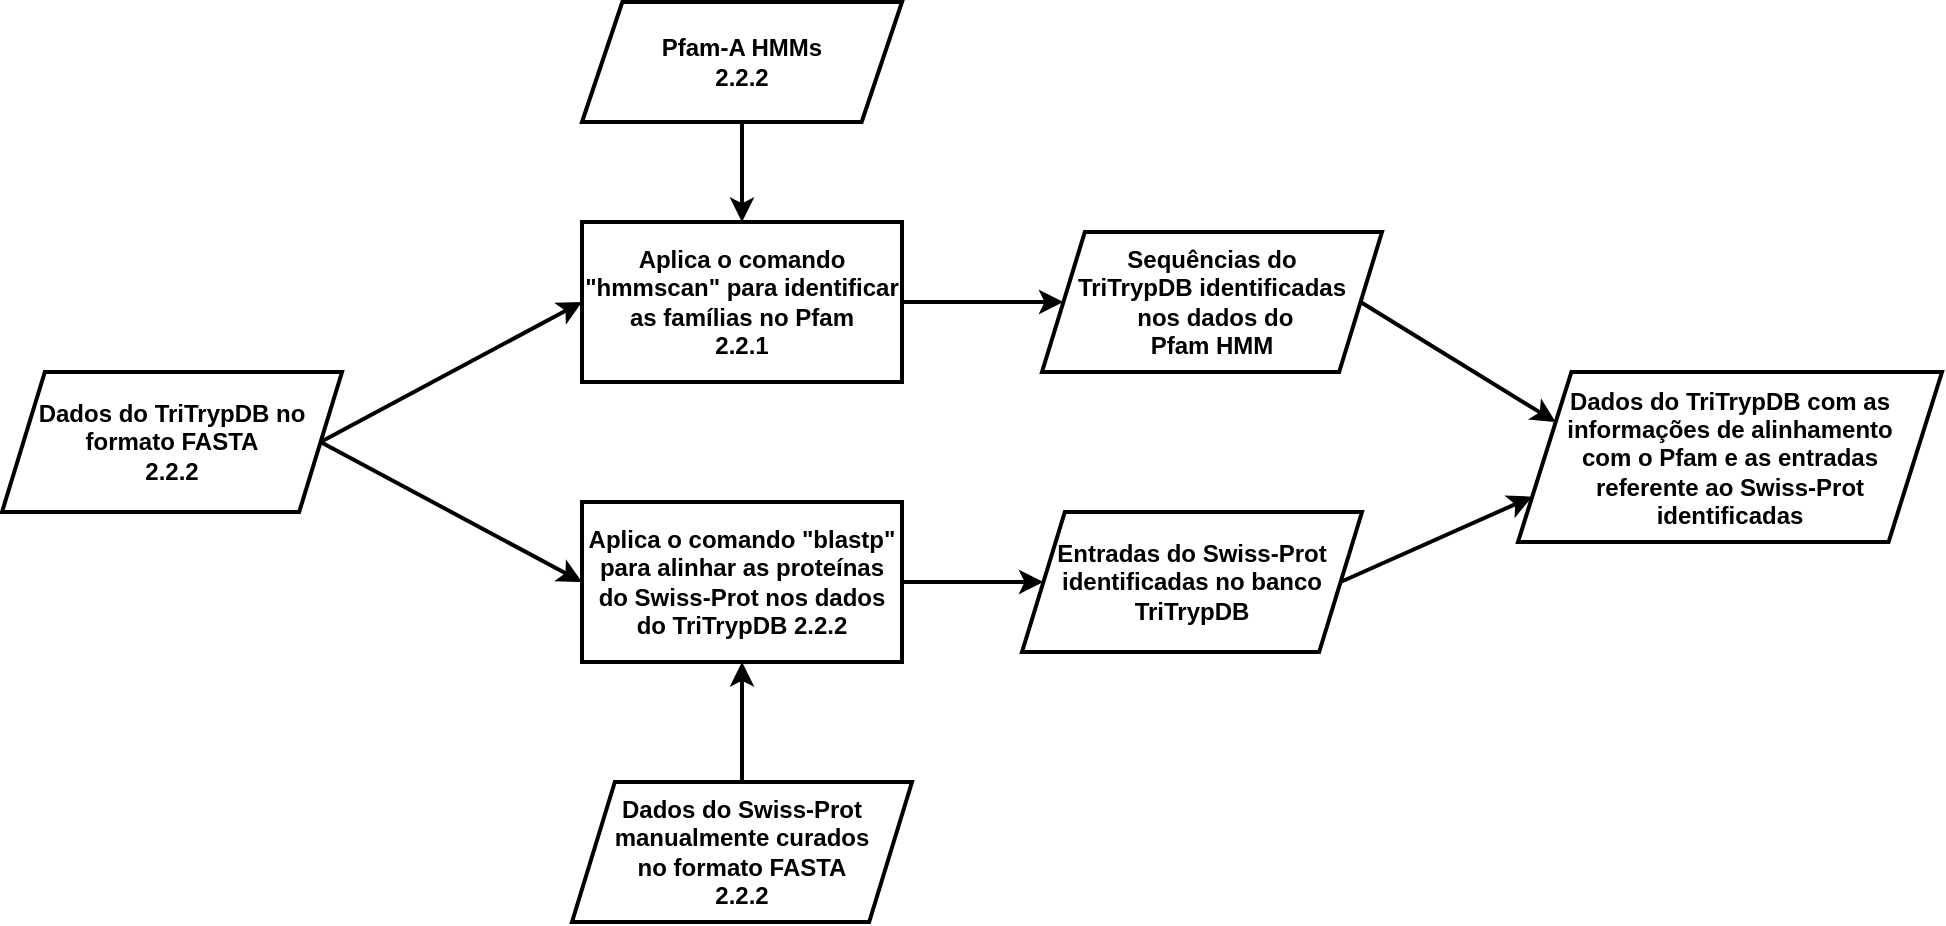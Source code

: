 <mxfile version="12.1.7" type="github" pages="1">
  <diagram id="9hCFB_BsOprCfilMQbIW" name="Page-1">
    <mxGraphModel dx="2382" dy="2127" grid="1" gridSize="10" guides="1" tooltips="1" connect="1" arrows="1" fold="1" page="0" pageScale="1" pageWidth="850" pageHeight="1100" math="0" shadow="0">
      <root>
        <mxCell id="0"/>
        <mxCell id="1" parent="0"/>
        <mxCell id="F-quMCV03kclnCfe2PoB-3" value="&lt;b&gt;Dados do TriTrypDB no formato FASTA&lt;br&gt;2.2.2&lt;br&gt;&lt;/b&gt;" style="shape=parallelogram;perimeter=parallelogramPerimeter;whiteSpace=wrap;html=1;strokeWidth=2;fillColor=#ffffff;fontSize=12;size=0.126;" vertex="1" parent="1">
          <mxGeometry x="-560" y="-925" width="170" height="70" as="geometry"/>
        </mxCell>
        <mxCell id="F-quMCV03kclnCfe2PoB-4" value="" style="endArrow=classic;html=1;fontSize=12;exitX=1;exitY=0.5;exitDx=0;exitDy=0;entryX=0;entryY=0.5;entryDx=0;entryDy=0;strokeWidth=2;" edge="1" parent="1" source="F-quMCV03kclnCfe2PoB-3" target="F-quMCV03kclnCfe2PoB-32">
          <mxGeometry width="50" height="50" relative="1" as="geometry">
            <mxPoint x="-520" y="-855" as="sourcePoint"/>
            <mxPoint x="-270" y="-965" as="targetPoint"/>
          </mxGeometry>
        </mxCell>
        <mxCell id="F-quMCV03kclnCfe2PoB-8" value="" style="endArrow=classic;html=1;fontSize=12;entryX=0;entryY=0.5;entryDx=0;entryDy=0;strokeWidth=2;exitX=1;exitY=0.5;exitDx=0;exitDy=0;" edge="1" parent="1" source="F-quMCV03kclnCfe2PoB-32" target="F-quMCV03kclnCfe2PoB-9">
          <mxGeometry width="50" height="50" relative="1" as="geometry">
            <mxPoint x="-19" y="-930" as="sourcePoint"/>
            <mxPoint x="60" y="-930" as="targetPoint"/>
          </mxGeometry>
        </mxCell>
        <mxCell id="F-quMCV03kclnCfe2PoB-9" value="&lt;b&gt;Sequências do&lt;br&gt;TriTrypDB identificadas&lt;br&gt;&amp;nbsp;nos dados do&lt;br&gt;Pfam HMM&lt;br&gt;&lt;/b&gt;" style="shape=parallelogram;perimeter=parallelogramPerimeter;whiteSpace=wrap;html=1;strokeWidth=2;fillColor=#ffffff;fontSize=12;size=0.126;" vertex="1" parent="1">
          <mxGeometry x="-40" y="-995" width="170" height="70" as="geometry"/>
        </mxCell>
        <mxCell id="F-quMCV03kclnCfe2PoB-13" value="&lt;b&gt;Pfam-A HMMs&lt;br&gt;2.2.2&lt;br&gt;&lt;/b&gt;" style="shape=parallelogram;perimeter=parallelogramPerimeter;whiteSpace=wrap;html=1;strokeWidth=2;fillColor=#ffffff;fontSize=12;size=0.126;" vertex="1" parent="1">
          <mxGeometry x="-270" y="-1110" width="160" height="60" as="geometry"/>
        </mxCell>
        <mxCell id="F-quMCV03kclnCfe2PoB-14" value="" style="endArrow=classic;html=1;strokeWidth=2;fontSize=12;exitX=0.5;exitY=1;exitDx=0;exitDy=0;" edge="1" parent="1" source="F-quMCV03kclnCfe2PoB-13" target="F-quMCV03kclnCfe2PoB-32">
          <mxGeometry width="50" height="50" relative="1" as="geometry">
            <mxPoint x="-70" y="-1105" as="sourcePoint"/>
            <mxPoint x="-200" y="-1070" as="targetPoint"/>
          </mxGeometry>
        </mxCell>
        <mxCell id="F-quMCV03kclnCfe2PoB-21" value="&lt;b&gt;Dados do Swiss-Prot manualmente curados&lt;br&gt;no formato FASTA&lt;br&gt;2.2.2&lt;br&gt;&lt;/b&gt;" style="shape=parallelogram;perimeter=parallelogramPerimeter;whiteSpace=wrap;html=1;strokeWidth=2;fillColor=#ffffff;fontSize=12;size=0.126;" vertex="1" parent="1">
          <mxGeometry x="-275" y="-720" width="170" height="70" as="geometry"/>
        </mxCell>
        <mxCell id="F-quMCV03kclnCfe2PoB-22" value="" style="endArrow=classic;html=1;fontSize=12;exitX=0.5;exitY=0;exitDx=0;exitDy=0;entryX=0.5;entryY=1;entryDx=0;entryDy=0;strokeWidth=2;" edge="1" parent="1" source="F-quMCV03kclnCfe2PoB-21" target="F-quMCV03kclnCfe2PoB-23">
          <mxGeometry width="50" height="50" relative="1" as="geometry">
            <mxPoint x="-359" y="-760" as="sourcePoint"/>
            <mxPoint x="-279.263" y="-760" as="targetPoint"/>
          </mxGeometry>
        </mxCell>
        <mxCell id="F-quMCV03kclnCfe2PoB-23" value="&lt;b&gt;Aplica o comando &quot;blastp&quot; para alinhar as proteínas&lt;br&gt;do Swiss-Prot nos dados do TriTrypDB 2.2.2&lt;br&gt;&lt;/b&gt;" style="rounded=0;whiteSpace=wrap;html=1;fontSize=12;fillColor=#ffffff;strokeWidth=2;" vertex="1" parent="1">
          <mxGeometry x="-270" y="-860" width="160" height="80" as="geometry"/>
        </mxCell>
        <mxCell id="F-quMCV03kclnCfe2PoB-26" value="" style="endArrow=classic;html=1;fontSize=12;exitX=1;exitY=0.5;exitDx=0;exitDy=0;entryX=0;entryY=0.5;entryDx=0;entryDy=0;strokeWidth=2;" edge="1" parent="1" source="F-quMCV03kclnCfe2PoB-3" target="F-quMCV03kclnCfe2PoB-23">
          <mxGeometry width="50" height="50" relative="1" as="geometry">
            <mxPoint x="-390.737" y="-880" as="sourcePoint"/>
            <mxPoint x="-260" y="-955" as="targetPoint"/>
          </mxGeometry>
        </mxCell>
        <mxCell id="F-quMCV03kclnCfe2PoB-27" value="" style="endArrow=classic;html=1;fontSize=12;strokeWidth=2;exitX=1;exitY=0.5;exitDx=0;exitDy=0;entryX=0;entryY=0.5;entryDx=0;entryDy=0;" edge="1" parent="1" target="F-quMCV03kclnCfe2PoB-29" source="F-quMCV03kclnCfe2PoB-23">
          <mxGeometry width="50" height="50" relative="1" as="geometry">
            <mxPoint x="-115" y="-810" as="sourcePoint"/>
            <mxPoint x="-50" y="-800" as="targetPoint"/>
          </mxGeometry>
        </mxCell>
        <mxCell id="F-quMCV03kclnCfe2PoB-29" value="&lt;b&gt;Entradas do Swiss-Prot identificadas no banco TriTrypDB&lt;br&gt;&lt;/b&gt;" style="shape=parallelogram;perimeter=parallelogramPerimeter;whiteSpace=wrap;html=1;strokeWidth=2;fillColor=#ffffff;fontSize=12;size=0.126;" vertex="1" parent="1">
          <mxGeometry x="-50" y="-855" width="170" height="70" as="geometry"/>
        </mxCell>
        <mxCell id="F-quMCV03kclnCfe2PoB-32" value="&lt;b&gt;Aplica o comando &quot;hmmscan&quot; para identificar as famílias no Pfam&lt;br&gt;2.2.1&lt;/b&gt;&lt;b&gt;&lt;br&gt;&lt;/b&gt;" style="rounded=0;whiteSpace=wrap;html=1;fontSize=12;fillColor=#ffffff;strokeWidth=2;" vertex="1" parent="1">
          <mxGeometry x="-270" y="-1000" width="160" height="80" as="geometry"/>
        </mxCell>
        <mxCell id="F-quMCV03kclnCfe2PoB-34" value="" style="endArrow=classic;html=1;fontSize=12;exitX=1;exitY=0.5;exitDx=0;exitDy=0;strokeWidth=2;entryX=0;entryY=0.25;entryDx=0;entryDy=0;" edge="1" parent="1" source="F-quMCV03kclnCfe2PoB-9" target="F-quMCV03kclnCfe2PoB-37">
          <mxGeometry width="50" height="50" relative="1" as="geometry">
            <mxPoint x="119.763" y="-960" as="sourcePoint"/>
            <mxPoint x="180" y="-910" as="targetPoint"/>
          </mxGeometry>
        </mxCell>
        <mxCell id="F-quMCV03kclnCfe2PoB-35" value="" style="endArrow=classic;html=1;fontSize=12;exitX=1;exitY=0.5;exitDx=0;exitDy=0;strokeWidth=2;entryX=0;entryY=0.75;entryDx=0;entryDy=0;" edge="1" parent="1" source="F-quMCV03kclnCfe2PoB-29" target="F-quMCV03kclnCfe2PoB-37">
          <mxGeometry width="50" height="50" relative="1" as="geometry">
            <mxPoint x="119.763" y="-820" as="sourcePoint"/>
            <mxPoint x="180" y="-870" as="targetPoint"/>
          </mxGeometry>
        </mxCell>
        <mxCell id="F-quMCV03kclnCfe2PoB-37" value="&lt;b&gt;Dados do TriTrypDB com&amp;nbsp;&lt;/b&gt;&lt;b&gt;as informações de alinhamento&lt;br&gt;com o Pfam e as&amp;nbsp;&lt;/b&gt;&lt;b&gt;entradas&lt;br&gt;referente ao Swiss-Prot identificadas&lt;br&gt;&lt;/b&gt;" style="shape=parallelogram;perimeter=parallelogramPerimeter;whiteSpace=wrap;html=1;strokeWidth=2;fillColor=#ffffff;fontSize=12;size=0.126;" vertex="1" parent="1">
          <mxGeometry x="198" y="-925" width="212" height="85" as="geometry"/>
        </mxCell>
      </root>
    </mxGraphModel>
  </diagram>
</mxfile>
